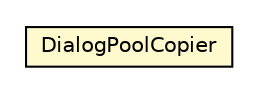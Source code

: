 #!/usr/local/bin/dot
#
# Class diagram 
# Generated by UMLGraph version R5_6-24-gf6e263 (http://www.umlgraph.org/)
#

digraph G {
	edge [fontname="Helvetica",fontsize=10,labelfontname="Helvetica",labelfontsize=10];
	node [fontname="Helvetica",fontsize=10,shape=plaintext];
	nodesep=0.25;
	ranksep=0.5;
	// org.universAAL.ui.dm.dialogManagement.DialogPoolCopier
	c3425519 [label=<<table title="org.universAAL.ui.dm.dialogManagement.DialogPoolCopier" border="0" cellborder="1" cellspacing="0" cellpadding="2" port="p" bgcolor="lemonChiffon" href="./DialogPoolCopier.html">
		<tr><td><table border="0" cellspacing="0" cellpadding="1">
<tr><td align="center" balign="center"> DialogPoolCopier </td></tr>
		</table></td></tr>
		</table>>, URL="./DialogPoolCopier.html", fontname="Helvetica", fontcolor="black", fontsize=10.0];
}

